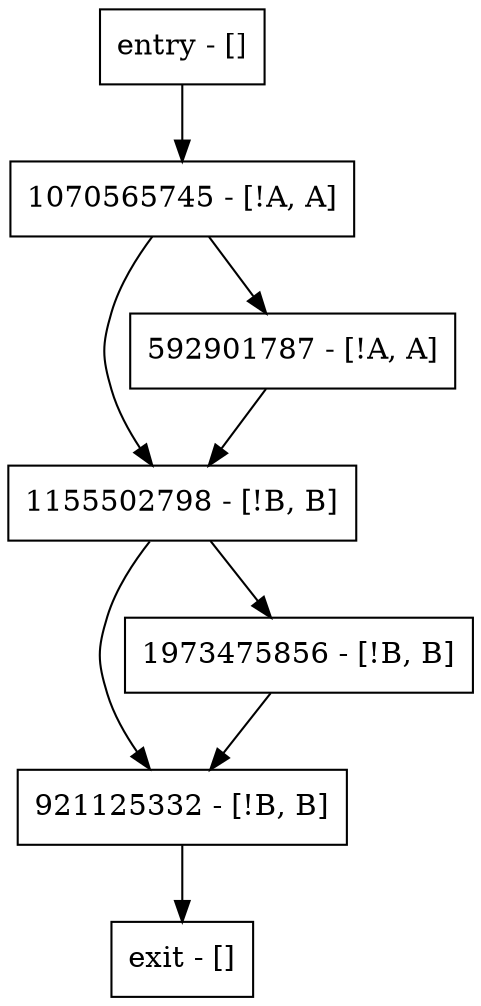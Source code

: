 digraph main {
node [shape=record];
entry [label="entry - []"];
exit [label="exit - []"];
1155502798 [label="1155502798 - [!B, B]"];
921125332 [label="921125332 - [!B, B]"];
1070565745 [label="1070565745 - [!A, A]"];
1973475856 [label="1973475856 - [!B, B]"];
592901787 [label="592901787 - [!A, A]"];
entry;
exit;
entry -> 1070565745;
1155502798 -> 921125332;
1155502798 -> 1973475856;
921125332 -> exit;
1070565745 -> 1155502798;
1070565745 -> 592901787;
1973475856 -> 921125332;
592901787 -> 1155502798;
}
